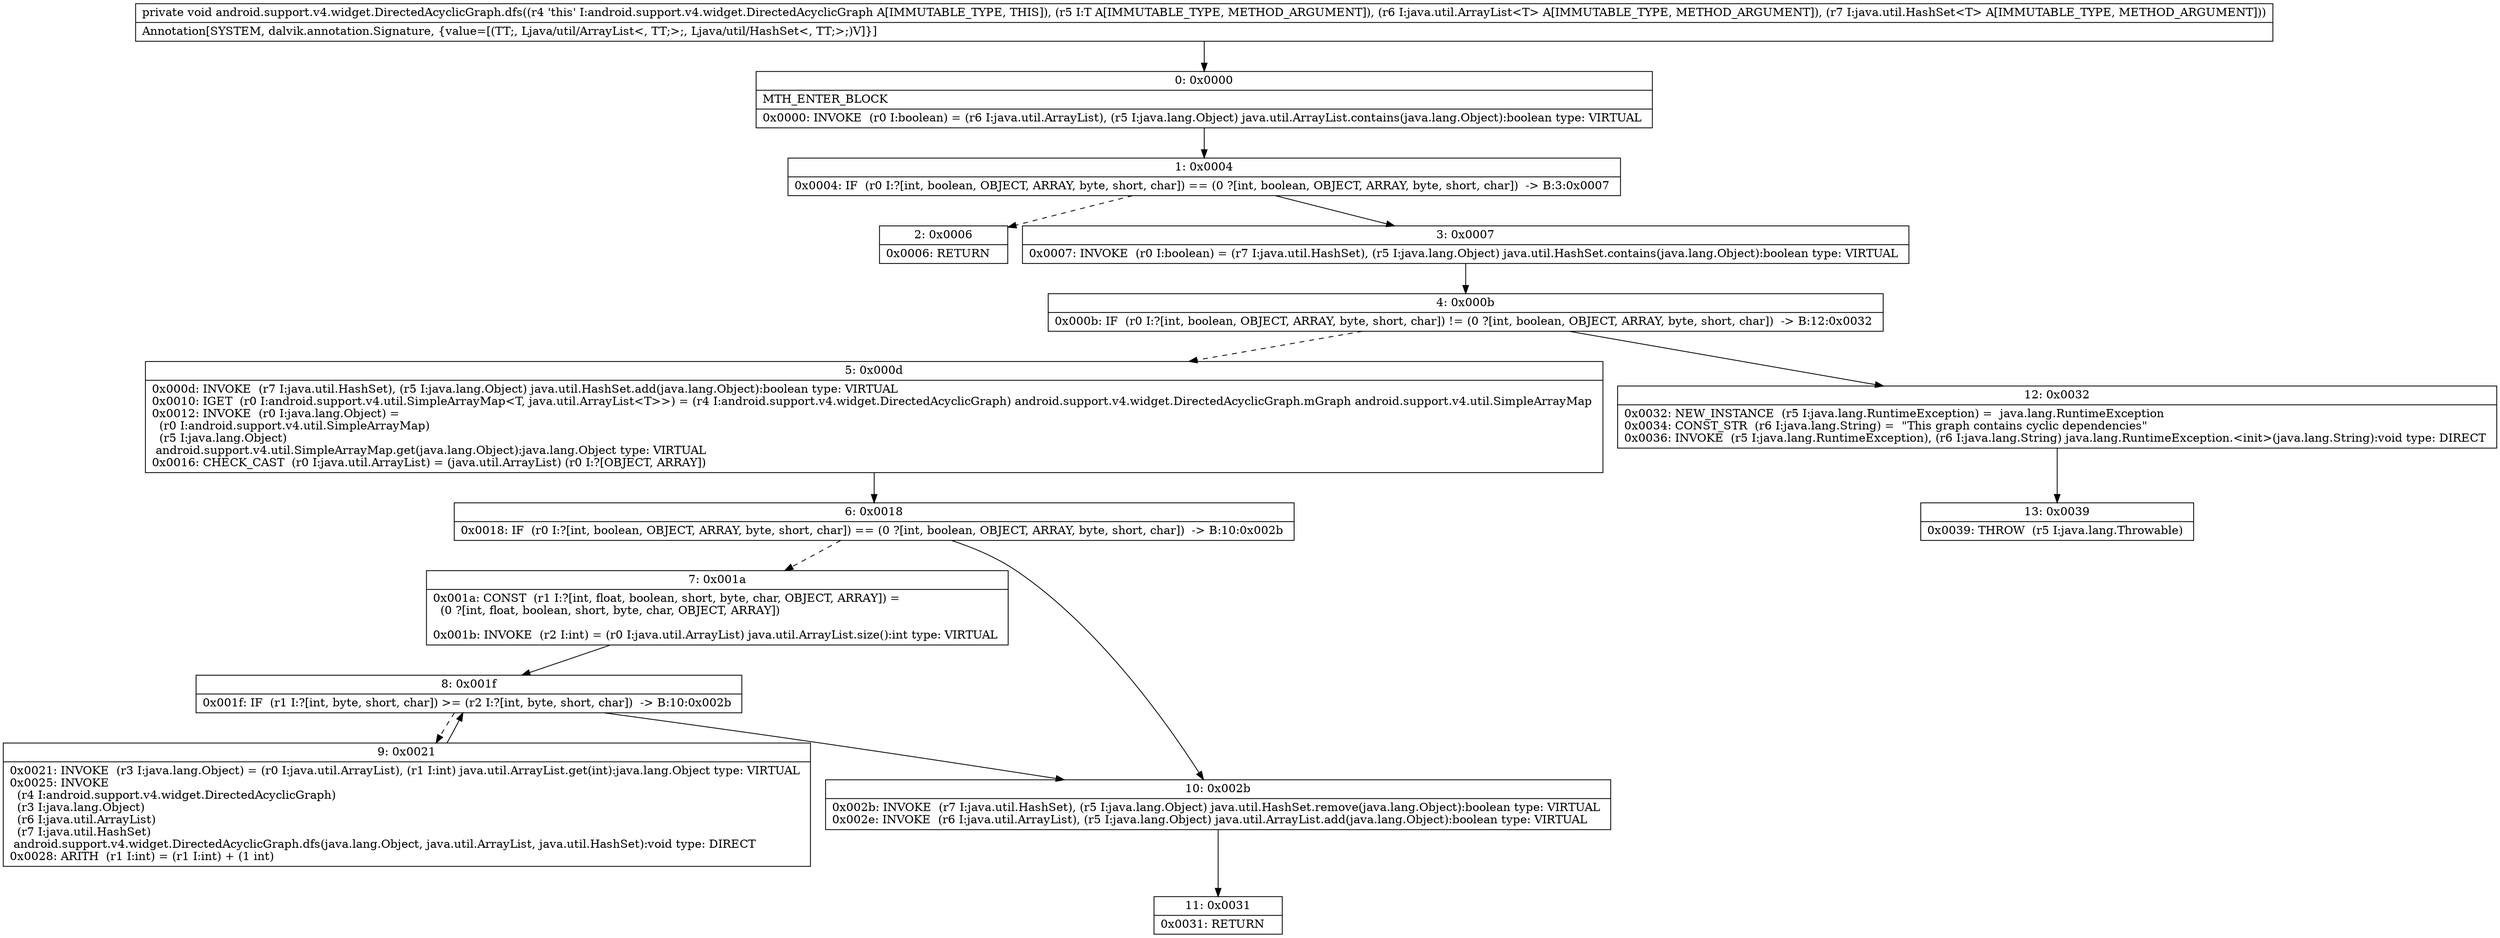 digraph "CFG forandroid.support.v4.widget.DirectedAcyclicGraph.dfs(Ljava\/lang\/Object;Ljava\/util\/ArrayList;Ljava\/util\/HashSet;)V" {
Node_0 [shape=record,label="{0\:\ 0x0000|MTH_ENTER_BLOCK\l|0x0000: INVOKE  (r0 I:boolean) = (r6 I:java.util.ArrayList), (r5 I:java.lang.Object) java.util.ArrayList.contains(java.lang.Object):boolean type: VIRTUAL \l}"];
Node_1 [shape=record,label="{1\:\ 0x0004|0x0004: IF  (r0 I:?[int, boolean, OBJECT, ARRAY, byte, short, char]) == (0 ?[int, boolean, OBJECT, ARRAY, byte, short, char])  \-\> B:3:0x0007 \l}"];
Node_2 [shape=record,label="{2\:\ 0x0006|0x0006: RETURN   \l}"];
Node_3 [shape=record,label="{3\:\ 0x0007|0x0007: INVOKE  (r0 I:boolean) = (r7 I:java.util.HashSet), (r5 I:java.lang.Object) java.util.HashSet.contains(java.lang.Object):boolean type: VIRTUAL \l}"];
Node_4 [shape=record,label="{4\:\ 0x000b|0x000b: IF  (r0 I:?[int, boolean, OBJECT, ARRAY, byte, short, char]) != (0 ?[int, boolean, OBJECT, ARRAY, byte, short, char])  \-\> B:12:0x0032 \l}"];
Node_5 [shape=record,label="{5\:\ 0x000d|0x000d: INVOKE  (r7 I:java.util.HashSet), (r5 I:java.lang.Object) java.util.HashSet.add(java.lang.Object):boolean type: VIRTUAL \l0x0010: IGET  (r0 I:android.support.v4.util.SimpleArrayMap\<T, java.util.ArrayList\<T\>\>) = (r4 I:android.support.v4.widget.DirectedAcyclicGraph) android.support.v4.widget.DirectedAcyclicGraph.mGraph android.support.v4.util.SimpleArrayMap \l0x0012: INVOKE  (r0 I:java.lang.Object) = \l  (r0 I:android.support.v4.util.SimpleArrayMap)\l  (r5 I:java.lang.Object)\l android.support.v4.util.SimpleArrayMap.get(java.lang.Object):java.lang.Object type: VIRTUAL \l0x0016: CHECK_CAST  (r0 I:java.util.ArrayList) = (java.util.ArrayList) (r0 I:?[OBJECT, ARRAY]) \l}"];
Node_6 [shape=record,label="{6\:\ 0x0018|0x0018: IF  (r0 I:?[int, boolean, OBJECT, ARRAY, byte, short, char]) == (0 ?[int, boolean, OBJECT, ARRAY, byte, short, char])  \-\> B:10:0x002b \l}"];
Node_7 [shape=record,label="{7\:\ 0x001a|0x001a: CONST  (r1 I:?[int, float, boolean, short, byte, char, OBJECT, ARRAY]) = \l  (0 ?[int, float, boolean, short, byte, char, OBJECT, ARRAY])\l \l0x001b: INVOKE  (r2 I:int) = (r0 I:java.util.ArrayList) java.util.ArrayList.size():int type: VIRTUAL \l}"];
Node_8 [shape=record,label="{8\:\ 0x001f|0x001f: IF  (r1 I:?[int, byte, short, char]) \>= (r2 I:?[int, byte, short, char])  \-\> B:10:0x002b \l}"];
Node_9 [shape=record,label="{9\:\ 0x0021|0x0021: INVOKE  (r3 I:java.lang.Object) = (r0 I:java.util.ArrayList), (r1 I:int) java.util.ArrayList.get(int):java.lang.Object type: VIRTUAL \l0x0025: INVOKE  \l  (r4 I:android.support.v4.widget.DirectedAcyclicGraph)\l  (r3 I:java.lang.Object)\l  (r6 I:java.util.ArrayList)\l  (r7 I:java.util.HashSet)\l android.support.v4.widget.DirectedAcyclicGraph.dfs(java.lang.Object, java.util.ArrayList, java.util.HashSet):void type: DIRECT \l0x0028: ARITH  (r1 I:int) = (r1 I:int) + (1 int) \l}"];
Node_10 [shape=record,label="{10\:\ 0x002b|0x002b: INVOKE  (r7 I:java.util.HashSet), (r5 I:java.lang.Object) java.util.HashSet.remove(java.lang.Object):boolean type: VIRTUAL \l0x002e: INVOKE  (r6 I:java.util.ArrayList), (r5 I:java.lang.Object) java.util.ArrayList.add(java.lang.Object):boolean type: VIRTUAL \l}"];
Node_11 [shape=record,label="{11\:\ 0x0031|0x0031: RETURN   \l}"];
Node_12 [shape=record,label="{12\:\ 0x0032|0x0032: NEW_INSTANCE  (r5 I:java.lang.RuntimeException) =  java.lang.RuntimeException \l0x0034: CONST_STR  (r6 I:java.lang.String) =  \"This graph contains cyclic dependencies\" \l0x0036: INVOKE  (r5 I:java.lang.RuntimeException), (r6 I:java.lang.String) java.lang.RuntimeException.\<init\>(java.lang.String):void type: DIRECT \l}"];
Node_13 [shape=record,label="{13\:\ 0x0039|0x0039: THROW  (r5 I:java.lang.Throwable) \l}"];
MethodNode[shape=record,label="{private void android.support.v4.widget.DirectedAcyclicGraph.dfs((r4 'this' I:android.support.v4.widget.DirectedAcyclicGraph A[IMMUTABLE_TYPE, THIS]), (r5 I:T A[IMMUTABLE_TYPE, METHOD_ARGUMENT]), (r6 I:java.util.ArrayList\<T\> A[IMMUTABLE_TYPE, METHOD_ARGUMENT]), (r7 I:java.util.HashSet\<T\> A[IMMUTABLE_TYPE, METHOD_ARGUMENT]))  | Annotation[SYSTEM, dalvik.annotation.Signature, \{value=[(TT;, Ljava\/util\/ArrayList\<, TT;\>;, Ljava\/util\/HashSet\<, TT;\>;)V]\}]\l}"];
MethodNode -> Node_0;
Node_0 -> Node_1;
Node_1 -> Node_2[style=dashed];
Node_1 -> Node_3;
Node_3 -> Node_4;
Node_4 -> Node_5[style=dashed];
Node_4 -> Node_12;
Node_5 -> Node_6;
Node_6 -> Node_7[style=dashed];
Node_6 -> Node_10;
Node_7 -> Node_8;
Node_8 -> Node_9[style=dashed];
Node_8 -> Node_10;
Node_9 -> Node_8;
Node_10 -> Node_11;
Node_12 -> Node_13;
}

